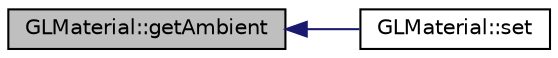 digraph "GLMaterial::getAmbient"
{
 // INTERACTIVE_SVG=YES
  edge [fontname="Helvetica",fontsize="10",labelfontname="Helvetica",labelfontsize="10"];
  node [fontname="Helvetica",fontsize="10",shape=record];
  rankdir="LR";
  Node1 [label="GLMaterial::getAmbient",height=0.2,width=0.4,color="black", fillcolor="grey75", style="filled", fontcolor="black"];
  Node1 -> Node2 [dir="back",color="midnightblue",fontsize="10",style="solid",fontname="Helvetica"];
  Node2 [label="GLMaterial::set",height=0.2,width=0.4,color="black", fillcolor="white", style="filled",URL="$d0/dcb/class_g_l_material.html#afd9db6a5f3ea56db58a9367a1724db47"];
}
